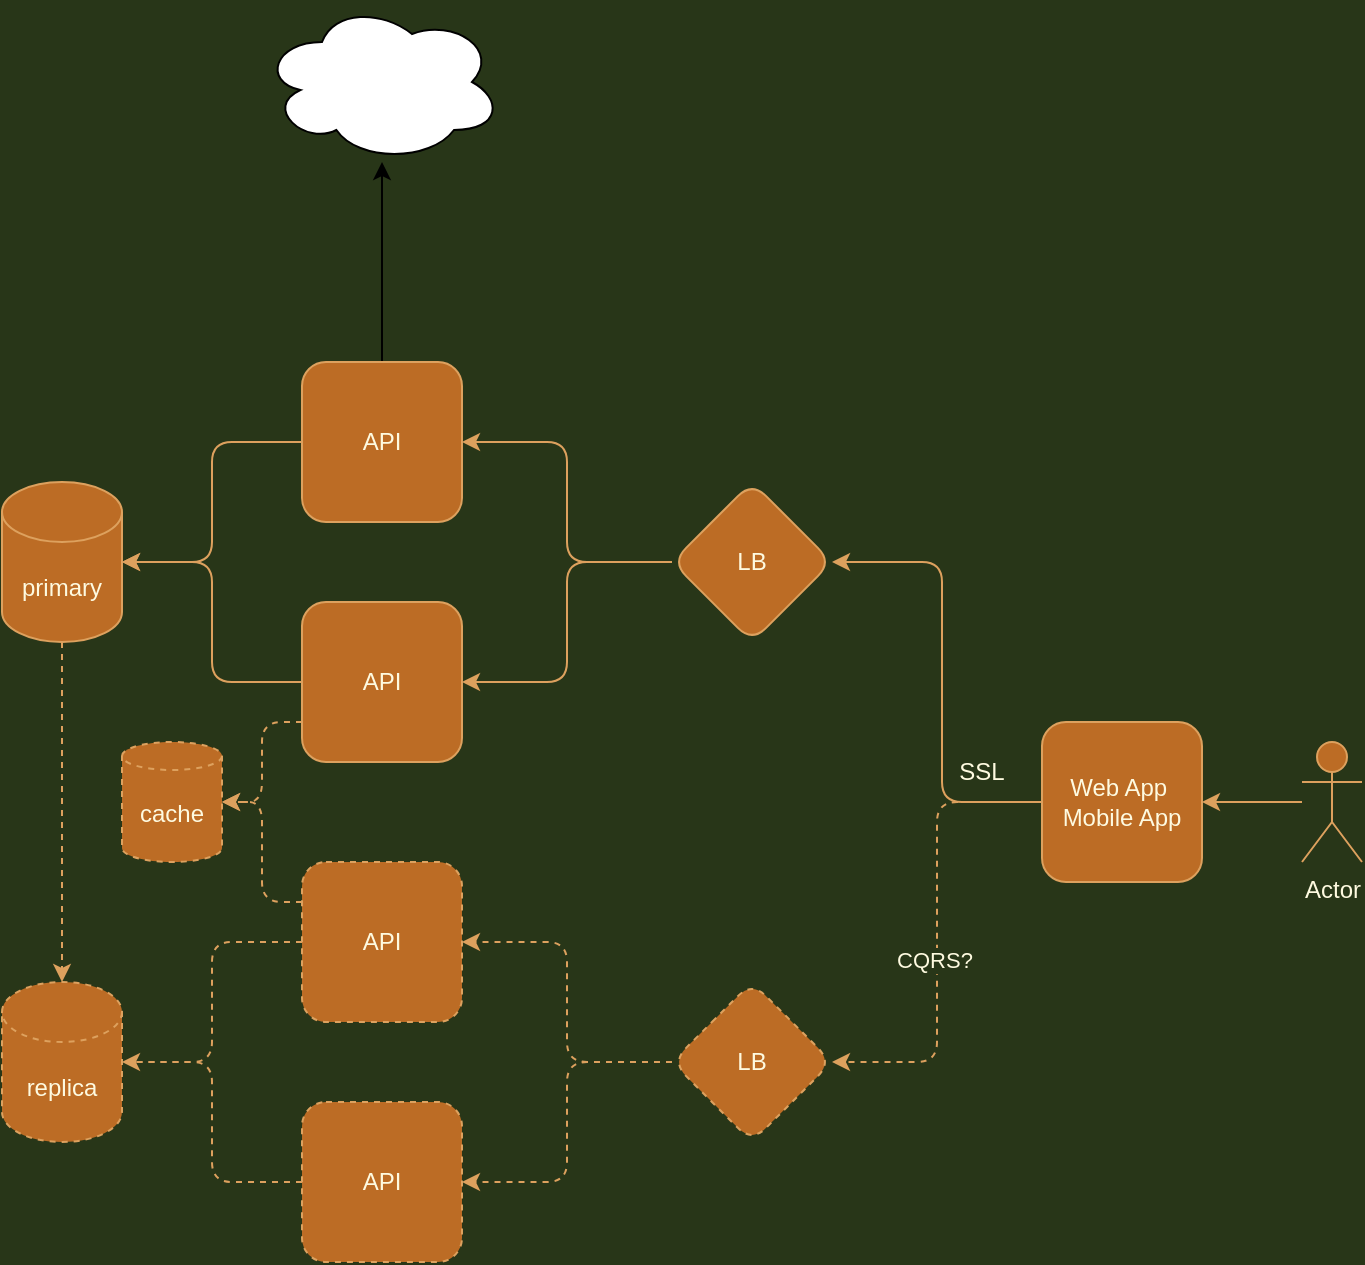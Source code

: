 <mxfile version="17.4.3" type="github">
  <diagram id="vwPWifELAXdsAQSFbmwV" name="Overview w/ scaling">
    <mxGraphModel dx="1112" dy="644" grid="1" gridSize="10" guides="1" tooltips="1" connect="1" arrows="1" fold="1" page="0" pageScale="1" pageWidth="850" pageHeight="1100" background="#283618" math="0" shadow="0">
      <root>
        <mxCell id="0" />
        <mxCell id="1" parent="0" />
        <mxCell id="6yseTCEG1Ul1Zzsbv8ZU-7" style="edgeStyle=orthogonalEdgeStyle;rounded=1;orthogonalLoop=1;jettySize=auto;html=1;entryX=1;entryY=0.5;entryDx=0;entryDy=0;entryPerimeter=0;labelBackgroundColor=#283618;strokeColor=#DDA15E;fontColor=#FEFAE0;" parent="1" source="6yseTCEG1Ul1Zzsbv8ZU-1" target="6yseTCEG1Ul1Zzsbv8ZU-2" edge="1">
          <mxGeometry relative="1" as="geometry" />
        </mxCell>
        <mxCell id="IAQiwK9H9PWZ9Q0U1sjx-2" style="edgeStyle=orthogonalEdgeStyle;rounded=0;orthogonalLoop=1;jettySize=auto;html=1;" edge="1" parent="1" source="6yseTCEG1Ul1Zzsbv8ZU-1" target="IAQiwK9H9PWZ9Q0U1sjx-1">
          <mxGeometry relative="1" as="geometry" />
        </mxCell>
        <mxCell id="6yseTCEG1Ul1Zzsbv8ZU-1" value="API" style="whiteSpace=wrap;html=1;aspect=fixed;fillColor=#BC6C25;strokeColor=#DDA15E;fontColor=#FEFAE0;rounded=1;" parent="1" vertex="1">
          <mxGeometry x="230" y="280" width="80" height="80" as="geometry" />
        </mxCell>
        <mxCell id="8xNTH2V6L5nFmaZscDAp-15" style="edgeStyle=orthogonalEdgeStyle;rounded=1;orthogonalLoop=1;jettySize=auto;html=1;entryX=0.5;entryY=0;entryDx=0;entryDy=0;entryPerimeter=0;dashed=1;endArrow=classic;endFill=1;labelBackgroundColor=#283618;strokeColor=#DDA15E;fontColor=#FEFAE0;" parent="1" source="6yseTCEG1Ul1Zzsbv8ZU-2" target="8xNTH2V6L5nFmaZscDAp-5" edge="1">
          <mxGeometry relative="1" as="geometry" />
        </mxCell>
        <mxCell id="6yseTCEG1Ul1Zzsbv8ZU-2" value="primary" style="shape=cylinder3;whiteSpace=wrap;html=1;boundedLbl=1;backgroundOutline=1;size=15;fillColor=#BC6C25;strokeColor=#DDA15E;fontColor=#FEFAE0;rounded=1;" parent="1" vertex="1">
          <mxGeometry x="80" y="340" width="60" height="80" as="geometry" />
        </mxCell>
        <mxCell id="6yseTCEG1Ul1Zzsbv8ZU-13" style="edgeStyle=orthogonalEdgeStyle;rounded=1;orthogonalLoop=1;jettySize=auto;html=1;entryX=1;entryY=0.5;entryDx=0;entryDy=0;labelBackgroundColor=#283618;strokeColor=#DDA15E;fontColor=#FEFAE0;" parent="1" source="6yseTCEG1Ul1Zzsbv8ZU-3" target="6yseTCEG1Ul1Zzsbv8ZU-12" edge="1">
          <mxGeometry relative="1" as="geometry" />
        </mxCell>
        <mxCell id="6yseTCEG1Ul1Zzsbv8ZU-3" value="Actor" style="shape=umlActor;verticalLabelPosition=bottom;verticalAlign=top;html=1;outlineConnect=0;fillColor=#BC6C25;strokeColor=#DDA15E;fontColor=#FEFAE0;rounded=1;" parent="1" vertex="1">
          <mxGeometry x="730" y="470" width="30" height="60" as="geometry" />
        </mxCell>
        <mxCell id="6yseTCEG1Ul1Zzsbv8ZU-8" style="edgeStyle=orthogonalEdgeStyle;rounded=1;orthogonalLoop=1;jettySize=auto;html=1;entryX=1;entryY=0.5;entryDx=0;entryDy=0;entryPerimeter=0;labelBackgroundColor=#283618;strokeColor=#DDA15E;fontColor=#FEFAE0;" parent="1" source="6yseTCEG1Ul1Zzsbv8ZU-4" target="6yseTCEG1Ul1Zzsbv8ZU-2" edge="1">
          <mxGeometry relative="1" as="geometry" />
        </mxCell>
        <mxCell id="IV5jXNdU5q4kPFIrMRO3-2" style="edgeStyle=orthogonalEdgeStyle;rounded=1;orthogonalLoop=1;jettySize=auto;html=1;exitX=0;exitY=0.75;exitDx=0;exitDy=0;entryX=1;entryY=0.5;entryDx=0;entryDy=0;entryPerimeter=0;fontColor=#FEFAE0;strokeColor=#DDA15E;fillColor=#BC6C25;dashed=1;" parent="1" source="6yseTCEG1Ul1Zzsbv8ZU-4" target="IV5jXNdU5q4kPFIrMRO3-1" edge="1">
          <mxGeometry relative="1" as="geometry" />
        </mxCell>
        <mxCell id="6yseTCEG1Ul1Zzsbv8ZU-4" value="API" style="whiteSpace=wrap;html=1;aspect=fixed;fillColor=#BC6C25;strokeColor=#DDA15E;fontColor=#FEFAE0;rounded=1;" parent="1" vertex="1">
          <mxGeometry x="230" y="400" width="80" height="80" as="geometry" />
        </mxCell>
        <mxCell id="6yseTCEG1Ul1Zzsbv8ZU-10" style="edgeStyle=orthogonalEdgeStyle;rounded=1;orthogonalLoop=1;jettySize=auto;html=1;entryX=1;entryY=0.5;entryDx=0;entryDy=0;labelBackgroundColor=#283618;strokeColor=#DDA15E;fontColor=#FEFAE0;" parent="1" source="6yseTCEG1Ul1Zzsbv8ZU-9" target="6yseTCEG1Ul1Zzsbv8ZU-1" edge="1">
          <mxGeometry relative="1" as="geometry" />
        </mxCell>
        <mxCell id="6yseTCEG1Ul1Zzsbv8ZU-11" style="edgeStyle=orthogonalEdgeStyle;rounded=1;orthogonalLoop=1;jettySize=auto;html=1;entryX=1;entryY=0.5;entryDx=0;entryDy=0;labelBackgroundColor=#283618;strokeColor=#DDA15E;fontColor=#FEFAE0;" parent="1" source="6yseTCEG1Ul1Zzsbv8ZU-9" target="6yseTCEG1Ul1Zzsbv8ZU-4" edge="1">
          <mxGeometry relative="1" as="geometry" />
        </mxCell>
        <mxCell id="6yseTCEG1Ul1Zzsbv8ZU-9" value="LB" style="rhombus;whiteSpace=wrap;html=1;fillColor=#BC6C25;strokeColor=#DDA15E;fontColor=#FEFAE0;rounded=1;" parent="1" vertex="1">
          <mxGeometry x="415" y="340" width="80" height="80" as="geometry" />
        </mxCell>
        <mxCell id="6yseTCEG1Ul1Zzsbv8ZU-14" style="edgeStyle=orthogonalEdgeStyle;rounded=1;orthogonalLoop=1;jettySize=auto;html=1;entryX=1;entryY=0.5;entryDx=0;entryDy=0;labelBackgroundColor=#283618;strokeColor=#DDA15E;fontColor=#FEFAE0;" parent="1" source="6yseTCEG1Ul1Zzsbv8ZU-12" target="6yseTCEG1Ul1Zzsbv8ZU-9" edge="1">
          <mxGeometry relative="1" as="geometry">
            <Array as="points">
              <mxPoint x="550" y="500" />
              <mxPoint x="550" y="380" />
            </Array>
          </mxGeometry>
        </mxCell>
        <mxCell id="ESoQIvkLiQuJn3-HCkUM-1" style="edgeStyle=orthogonalEdgeStyle;curved=0;rounded=1;sketch=0;orthogonalLoop=1;jettySize=auto;html=1;exitX=0;exitY=0.5;exitDx=0;exitDy=0;entryX=1;entryY=0.5;entryDx=0;entryDy=0;fontColor=#FEFAE0;strokeColor=#DDA15E;fillColor=#BC6C25;dashed=1;" parent="1" source="6yseTCEG1Ul1Zzsbv8ZU-12" target="8xNTH2V6L5nFmaZscDAp-6" edge="1">
          <mxGeometry relative="1" as="geometry" />
        </mxCell>
        <mxCell id="Sl4Is5Ez8g-Yze-qVG6N-3" value="CQRS?" style="edgeLabel;html=1;align=center;verticalAlign=middle;resizable=0;points=[];fontColor=#FEFAE0;labelBackgroundColor=#283618;" parent="ESoQIvkLiQuJn3-HCkUM-1" vertex="1" connectable="0">
          <mxGeometry x="0.111" y="-2" relative="1" as="geometry">
            <mxPoint y="1" as="offset" />
          </mxGeometry>
        </mxCell>
        <mxCell id="6yseTCEG1Ul1Zzsbv8ZU-12" value="Web App&amp;nbsp;&lt;br&gt;Mobile App" style="whiteSpace=wrap;html=1;aspect=fixed;fillColor=#BC6C25;strokeColor=#DDA15E;fontColor=#FEFAE0;rounded=1;" parent="1" vertex="1">
          <mxGeometry x="600" y="460" width="80" height="80" as="geometry" />
        </mxCell>
        <mxCell id="8xNTH2V6L5nFmaZscDAp-3" style="edgeStyle=orthogonalEdgeStyle;rounded=1;orthogonalLoop=1;jettySize=auto;html=1;dashed=1;entryX=1;entryY=0.5;entryDx=0;entryDy=0;entryPerimeter=0;labelBackgroundColor=#283618;strokeColor=#DDA15E;fontColor=#FEFAE0;" parent="1" source="8xNTH2V6L5nFmaZscDAp-1" target="8xNTH2V6L5nFmaZscDAp-5" edge="1">
          <mxGeometry relative="1" as="geometry">
            <mxPoint x="150" y="400.0" as="targetPoint" />
          </mxGeometry>
        </mxCell>
        <mxCell id="IV5jXNdU5q4kPFIrMRO3-3" style="edgeStyle=orthogonalEdgeStyle;rounded=1;orthogonalLoop=1;jettySize=auto;html=1;exitX=0;exitY=0.25;exitDx=0;exitDy=0;entryX=1;entryY=0.5;entryDx=0;entryDy=0;entryPerimeter=0;fontColor=#FEFAE0;strokeColor=#DDA15E;fillColor=#BC6C25;dashed=1;" parent="1" source="8xNTH2V6L5nFmaZscDAp-1" target="IV5jXNdU5q4kPFIrMRO3-1" edge="1">
          <mxGeometry relative="1" as="geometry" />
        </mxCell>
        <mxCell id="8xNTH2V6L5nFmaZscDAp-1" value="API" style="whiteSpace=wrap;html=1;aspect=fixed;dashed=1;fillColor=#BC6C25;strokeColor=#DDA15E;fontColor=#FEFAE0;rounded=1;" parent="1" vertex="1">
          <mxGeometry x="230" y="530" width="80" height="80" as="geometry" />
        </mxCell>
        <mxCell id="8xNTH2V6L5nFmaZscDAp-5" value="replica" style="shape=cylinder3;whiteSpace=wrap;html=1;boundedLbl=1;backgroundOutline=1;size=15;dashed=1;fillColor=#BC6C25;strokeColor=#DDA15E;fontColor=#FEFAE0;rounded=1;" parent="1" vertex="1">
          <mxGeometry x="80" y="590" width="60" height="80" as="geometry" />
        </mxCell>
        <mxCell id="8xNTH2V6L5nFmaZscDAp-8" style="edgeStyle=orthogonalEdgeStyle;rounded=1;orthogonalLoop=1;jettySize=auto;html=1;entryX=1;entryY=0.5;entryDx=0;entryDy=0;dashed=1;endArrow=classic;endFill=1;startArrow=none;startFill=0;labelBackgroundColor=#283618;strokeColor=#DDA15E;fontColor=#FEFAE0;" parent="1" source="8xNTH2V6L5nFmaZscDAp-6" target="8xNTH2V6L5nFmaZscDAp-1" edge="1">
          <mxGeometry relative="1" as="geometry" />
        </mxCell>
        <mxCell id="8xNTH2V6L5nFmaZscDAp-12" style="edgeStyle=orthogonalEdgeStyle;rounded=1;orthogonalLoop=1;jettySize=auto;html=1;entryX=1;entryY=0.5;entryDx=0;entryDy=0;dashed=1;endArrow=classic;endFill=1;labelBackgroundColor=#283618;strokeColor=#DDA15E;fontColor=#FEFAE0;" parent="1" source="8xNTH2V6L5nFmaZscDAp-6" target="8xNTH2V6L5nFmaZscDAp-10" edge="1">
          <mxGeometry relative="1" as="geometry" />
        </mxCell>
        <mxCell id="8xNTH2V6L5nFmaZscDAp-6" value="LB" style="rhombus;whiteSpace=wrap;html=1;dashed=1;fillColor=#BC6C25;strokeColor=#DDA15E;fontColor=#FEFAE0;rounded=1;" parent="1" vertex="1">
          <mxGeometry x="415" y="590" width="80" height="80" as="geometry" />
        </mxCell>
        <mxCell id="8xNTH2V6L5nFmaZscDAp-11" style="edgeStyle=orthogonalEdgeStyle;rounded=1;orthogonalLoop=1;jettySize=auto;html=1;entryX=1;entryY=0.5;entryDx=0;entryDy=0;entryPerimeter=0;dashed=1;endArrow=none;endFill=0;labelBackgroundColor=#283618;strokeColor=#DDA15E;fontColor=#FEFAE0;" parent="1" source="8xNTH2V6L5nFmaZscDAp-10" target="8xNTH2V6L5nFmaZscDAp-5" edge="1">
          <mxGeometry relative="1" as="geometry" />
        </mxCell>
        <mxCell id="8xNTH2V6L5nFmaZscDAp-10" value="API" style="whiteSpace=wrap;html=1;aspect=fixed;dashed=1;fillColor=#BC6C25;strokeColor=#DDA15E;fontColor=#FEFAE0;rounded=1;" parent="1" vertex="1">
          <mxGeometry x="230" y="650" width="80" height="80" as="geometry" />
        </mxCell>
        <mxCell id="8xNTH2V6L5nFmaZscDAp-14" value="SSL" style="text;html=1;strokeColor=none;fillColor=none;align=center;verticalAlign=middle;whiteSpace=wrap;rounded=1;dashed=1;fontColor=#FEFAE0;" parent="1" vertex="1">
          <mxGeometry x="540" y="470" width="60" height="30" as="geometry" />
        </mxCell>
        <mxCell id="IV5jXNdU5q4kPFIrMRO3-1" value="cache" style="shape=cylinder3;whiteSpace=wrap;html=1;boundedLbl=1;backgroundOutline=1;size=7;rounded=1;fontColor=#FEFAE0;strokeColor=#DDA15E;fillColor=#BC6C25;dashed=1;" parent="1" vertex="1">
          <mxGeometry x="140" y="470" width="50" height="60" as="geometry" />
        </mxCell>
        <mxCell id="IAQiwK9H9PWZ9Q0U1sjx-1" value="" style="ellipse;shape=cloud;whiteSpace=wrap;html=1;" vertex="1" parent="1">
          <mxGeometry x="210" y="100" width="120" height="80" as="geometry" />
        </mxCell>
      </root>
    </mxGraphModel>
  </diagram>
</mxfile>
